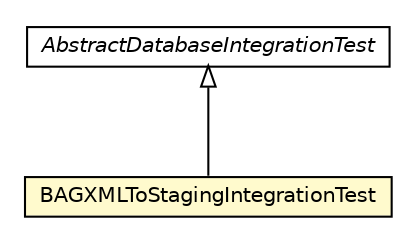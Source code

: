 #!/usr/local/bin/dot
#
# Class diagram 
# Generated by UMLGraph version R5_6-24-gf6e263 (http://www.umlgraph.org/)
#

digraph G {
	edge [fontname="Helvetica",fontsize=10,labelfontname="Helvetica",labelfontsize=10];
	node [fontname="Helvetica",fontsize=10,shape=plaintext];
	nodesep=0.25;
	ranksep=0.5;
	// nl.b3p.BAGXMLToStagingIntegrationTest
	c224 [label=<<table title="nl.b3p.BAGXMLToStagingIntegrationTest" border="0" cellborder="1" cellspacing="0" cellpadding="2" port="p" bgcolor="lemonChiffon" href="./BAGXMLToStagingIntegrationTest.html">
		<tr><td><table border="0" cellspacing="0" cellpadding="1">
<tr><td align="center" balign="center"> BAGXMLToStagingIntegrationTest </td></tr>
		</table></td></tr>
		</table>>, URL="./BAGXMLToStagingIntegrationTest.html", fontname="Helvetica", fontcolor="black", fontsize=10.0];
	// nl.b3p.AbstractDatabaseIntegrationTest
	c239 [label=<<table title="nl.b3p.AbstractDatabaseIntegrationTest" border="0" cellborder="1" cellspacing="0" cellpadding="2" port="p" href="./AbstractDatabaseIntegrationTest.html">
		<tr><td><table border="0" cellspacing="0" cellpadding="1">
<tr><td align="center" balign="center"><font face="Helvetica-Oblique"> AbstractDatabaseIntegrationTest </font></td></tr>
		</table></td></tr>
		</table>>, URL="./AbstractDatabaseIntegrationTest.html", fontname="Helvetica", fontcolor="black", fontsize=10.0];
	//nl.b3p.BAGXMLToStagingIntegrationTest extends nl.b3p.AbstractDatabaseIntegrationTest
	c239:p -> c224:p [dir=back,arrowtail=empty];
}

